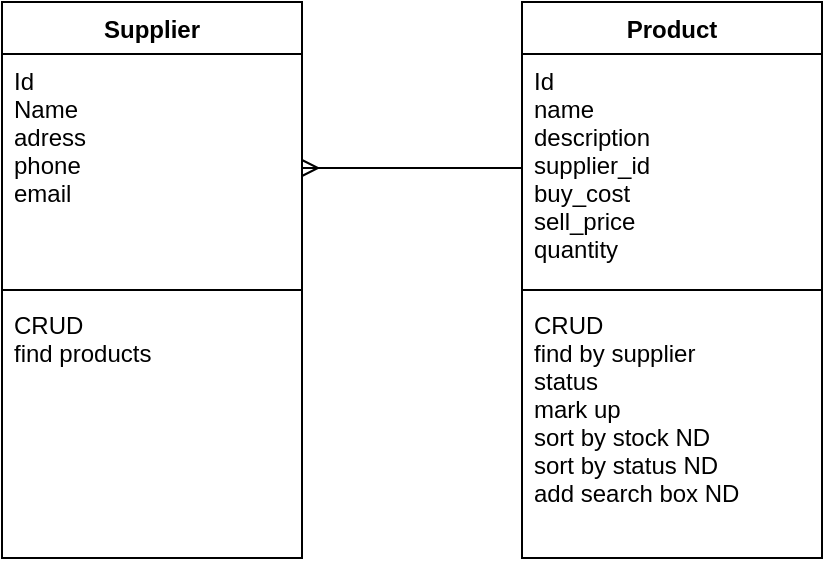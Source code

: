 <mxfile version="12.6.8" type="github">
  <diagram id="C5RBs43oDa-KdzZeNtuy" name="Page-1">
    <mxGraphModel dx="786" dy="513" grid="1" gridSize="10" guides="1" tooltips="1" connect="1" arrows="1" fold="1" page="1" pageScale="1" pageWidth="827" pageHeight="1169" math="0" shadow="0">
      <root>
        <mxCell id="WIyWlLk6GJQsqaUBKTNV-0"/>
        <mxCell id="WIyWlLk6GJQsqaUBKTNV-1" parent="WIyWlLk6GJQsqaUBKTNV-0"/>
        <mxCell id="r1Ubp3idB1bnzAnzNdmY-6" value="Product" style="swimlane;fontStyle=1;align=center;verticalAlign=top;childLayout=stackLayout;horizontal=1;startSize=26;horizontalStack=0;resizeParent=1;resizeParentMax=0;resizeLast=0;collapsible=1;marginBottom=0;" parent="WIyWlLk6GJQsqaUBKTNV-1" vertex="1">
          <mxGeometry x="310" y="10" width="150" height="278" as="geometry"/>
        </mxCell>
        <mxCell id="r1Ubp3idB1bnzAnzNdmY-7" value="Id&#xa;name&#xa;description&#xa;supplier_id&#xa;buy_cost&#xa;sell_price&#xa;quantity" style="text;strokeColor=none;fillColor=none;align=left;verticalAlign=top;spacingLeft=4;spacingRight=4;overflow=hidden;rotatable=0;points=[[0,0.5],[1,0.5]];portConstraint=eastwest;" parent="r1Ubp3idB1bnzAnzNdmY-6" vertex="1">
          <mxGeometry y="26" width="150" height="114" as="geometry"/>
        </mxCell>
        <mxCell id="r1Ubp3idB1bnzAnzNdmY-8" value="" style="line;strokeWidth=1;fillColor=none;align=left;verticalAlign=middle;spacingTop=-1;spacingLeft=3;spacingRight=3;rotatable=0;labelPosition=right;points=[];portConstraint=eastwest;" parent="r1Ubp3idB1bnzAnzNdmY-6" vertex="1">
          <mxGeometry y="140" width="150" height="8" as="geometry"/>
        </mxCell>
        <mxCell id="r1Ubp3idB1bnzAnzNdmY-9" value="CRUD&#xa;find by supplier&#xa;status&#xa;mark up&#xa;sort by stock ND&#xa;sort by status ND&#xa;add search box ND" style="text;strokeColor=none;fillColor=none;align=left;verticalAlign=top;spacingLeft=4;spacingRight=4;overflow=hidden;rotatable=0;points=[[0,0.5],[1,0.5]];portConstraint=eastwest;fontColor=#000000;" parent="r1Ubp3idB1bnzAnzNdmY-6" vertex="1">
          <mxGeometry y="148" width="150" height="130" as="geometry"/>
        </mxCell>
        <mxCell id="r1Ubp3idB1bnzAnzNdmY-11" value="Supplier" style="swimlane;fontStyle=1;align=center;verticalAlign=top;childLayout=stackLayout;horizontal=1;startSize=26;horizontalStack=0;resizeParent=1;resizeParentMax=0;resizeLast=0;collapsible=1;marginBottom=0;" parent="WIyWlLk6GJQsqaUBKTNV-1" vertex="1">
          <mxGeometry x="50" y="10" width="150" height="278" as="geometry"/>
        </mxCell>
        <mxCell id="r1Ubp3idB1bnzAnzNdmY-12" value="Id&#xa;Name&#xa;adress&#xa;phone&#xa;email" style="text;strokeColor=none;fillColor=none;align=left;verticalAlign=top;spacingLeft=4;spacingRight=4;overflow=hidden;rotatable=0;points=[[0,0.5],[1,0.5]];portConstraint=eastwest;" parent="r1Ubp3idB1bnzAnzNdmY-11" vertex="1">
          <mxGeometry y="26" width="150" height="114" as="geometry"/>
        </mxCell>
        <mxCell id="r1Ubp3idB1bnzAnzNdmY-13" value="" style="line;strokeWidth=1;fillColor=none;align=left;verticalAlign=middle;spacingTop=-1;spacingLeft=3;spacingRight=3;rotatable=0;labelPosition=right;points=[];portConstraint=eastwest;" parent="r1Ubp3idB1bnzAnzNdmY-11" vertex="1">
          <mxGeometry y="140" width="150" height="8" as="geometry"/>
        </mxCell>
        <mxCell id="r1Ubp3idB1bnzAnzNdmY-14" value="CRUD&#xa;find products" style="text;strokeColor=none;fillColor=none;align=left;verticalAlign=top;spacingLeft=4;spacingRight=4;overflow=hidden;rotatable=0;points=[[0,0.5],[1,0.5]];portConstraint=eastwest;fontColor=#000000;" parent="r1Ubp3idB1bnzAnzNdmY-11" vertex="1">
          <mxGeometry y="148" width="150" height="130" as="geometry"/>
        </mxCell>
        <mxCell id="S_MLTUAg6lG2HM2Ji2k_-11" style="edgeStyle=none;rounded=0;orthogonalLoop=1;jettySize=auto;html=1;exitX=0;exitY=0.5;exitDx=0;exitDy=0;entryX=1;entryY=0.5;entryDx=0;entryDy=0;startArrow=none;startFill=0;endArrow=ERmany;endFill=0;" edge="1" parent="WIyWlLk6GJQsqaUBKTNV-1" source="r1Ubp3idB1bnzAnzNdmY-7" target="r1Ubp3idB1bnzAnzNdmY-12">
          <mxGeometry relative="1" as="geometry"/>
        </mxCell>
      </root>
    </mxGraphModel>
  </diagram>
</mxfile>
